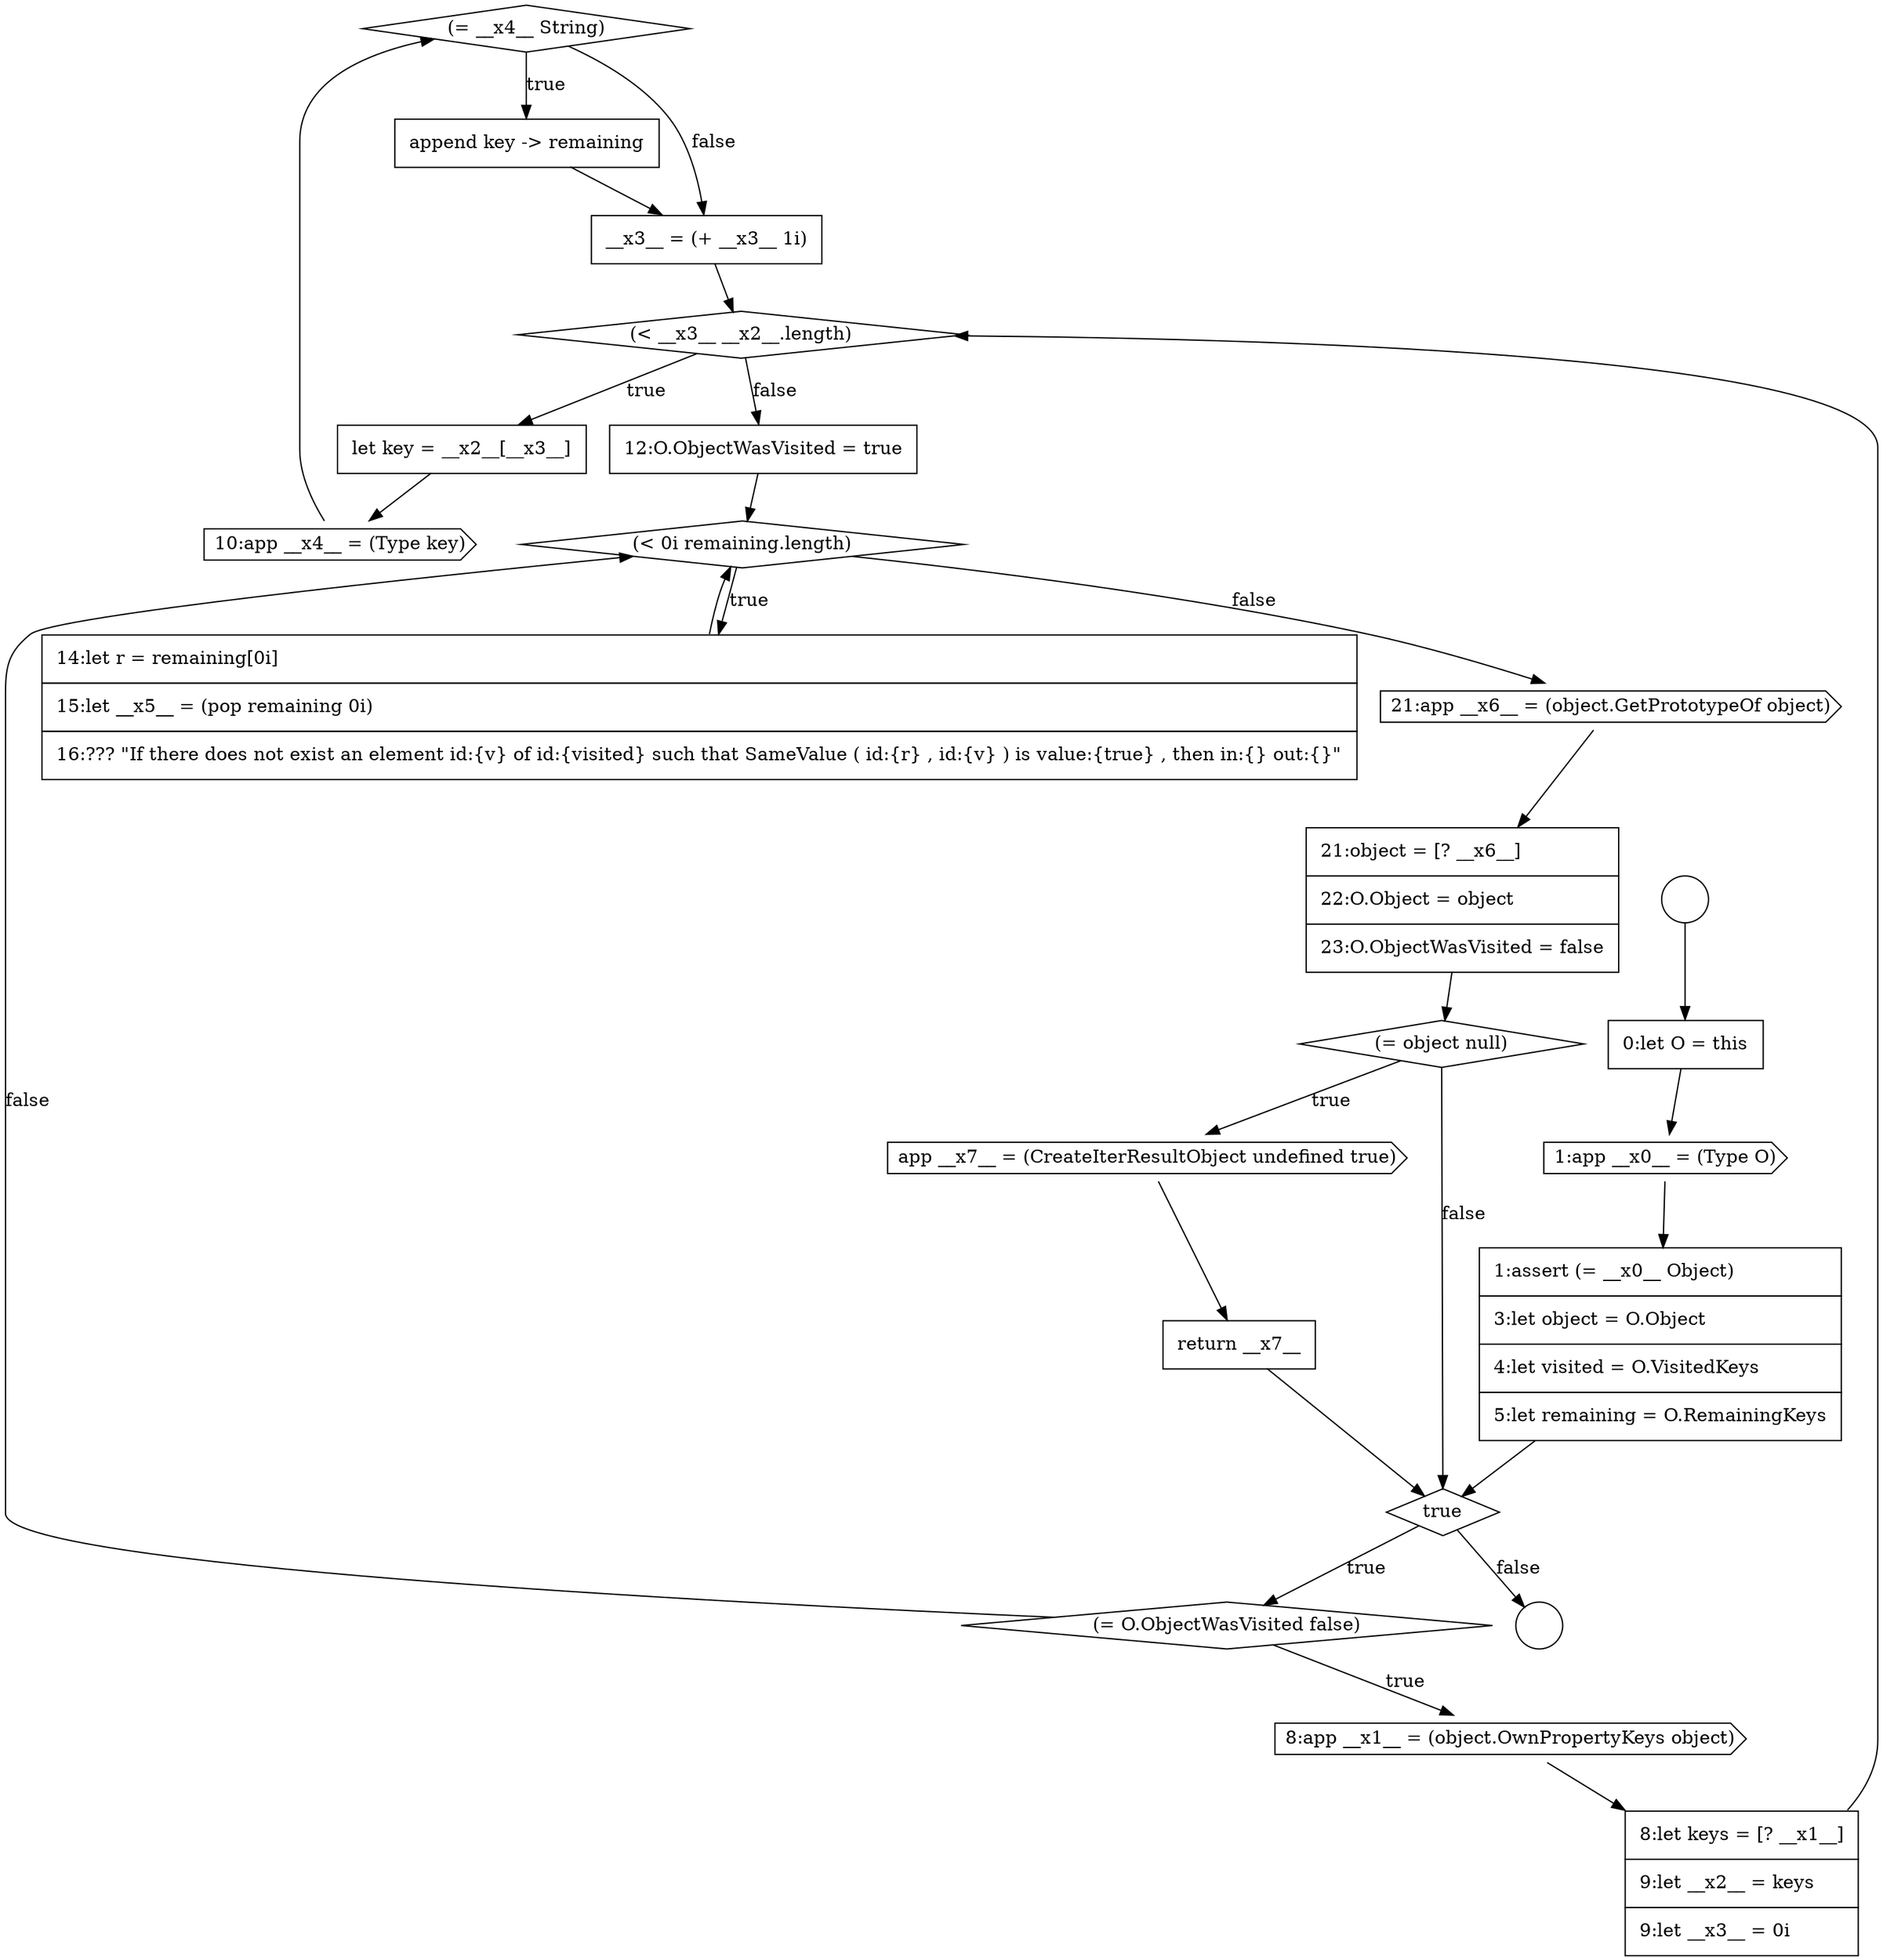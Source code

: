 digraph {
  node7798 [shape=diamond, label=<<font color="black">(= __x4__ String)</font>> color="black" fillcolor="white" style=filled]
  node7793 [shape=cds, label=<<font color="black">8:app __x1__ = (object.OwnPropertyKeys object)</font>> color="black" fillcolor="white" style=filled]
  node7790 [shape=none, margin=0, label=<<font color="black">
    <table border="0" cellborder="1" cellspacing="0" cellpadding="10">
      <tr><td align="left">1:assert (= __x0__ Object)</td></tr>
      <tr><td align="left">3:let object = O.Object</td></tr>
      <tr><td align="left">4:let visited = O.VisitedKeys</td></tr>
      <tr><td align="left">5:let remaining = O.RemainingKeys</td></tr>
    </table>
  </font>> color="black" fillcolor="white" style=filled]
  node7803 [shape=none, margin=0, label=<<font color="black">
    <table border="0" cellborder="1" cellspacing="0" cellpadding="10">
      <tr><td align="left">14:let r = remaining[0i]</td></tr>
      <tr><td align="left">15:let __x5__ = (pop remaining 0i)</td></tr>
      <tr><td align="left">16:??? &quot;If there does not exist an element id:{v} of id:{visited} such that SameValue ( id:{r} , id:{v} ) is value:{true} , then in:{} out:{}&quot;</td></tr>
    </table>
  </font>> color="black" fillcolor="white" style=filled]
  node7807 [shape=cds, label=<<font color="black">app __x7__ = (CreateIterResultObject undefined true)</font>> color="black" fillcolor="white" style=filled]
  node7794 [shape=none, margin=0, label=<<font color="black">
    <table border="0" cellborder="1" cellspacing="0" cellpadding="10">
      <tr><td align="left">8:let keys = [? __x1__]</td></tr>
      <tr><td align="left">9:let __x2__ = keys</td></tr>
      <tr><td align="left">9:let __x3__ = 0i</td></tr>
    </table>
  </font>> color="black" fillcolor="white" style=filled]
  node7799 [shape=none, margin=0, label=<<font color="black">
    <table border="0" cellborder="1" cellspacing="0" cellpadding="10">
      <tr><td align="left">append key -&gt; remaining</td></tr>
    </table>
  </font>> color="black" fillcolor="white" style=filled]
  node7806 [shape=diamond, label=<<font color="black">(= object null)</font>> color="black" fillcolor="white" style=filled]
  node7789 [shape=cds, label=<<font color="black">1:app __x0__ = (Type O)</font>> color="black" fillcolor="white" style=filled]
  node7802 [shape=diamond, label=<<font color="black">(&lt; 0i remaining.length)</font>> color="black" fillcolor="white" style=filled]
  node7805 [shape=none, margin=0, label=<<font color="black">
    <table border="0" cellborder="1" cellspacing="0" cellpadding="10">
      <tr><td align="left">21:object = [? __x6__]</td></tr>
      <tr><td align="left">22:O.Object = object</td></tr>
      <tr><td align="left">23:O.ObjectWasVisited = false</td></tr>
    </table>
  </font>> color="black" fillcolor="white" style=filled]
  node7788 [shape=none, margin=0, label=<<font color="black">
    <table border="0" cellborder="1" cellspacing="0" cellpadding="10">
      <tr><td align="left">0:let O = this</td></tr>
    </table>
  </font>> color="black" fillcolor="white" style=filled]
  node7801 [shape=none, margin=0, label=<<font color="black">
    <table border="0" cellborder="1" cellspacing="0" cellpadding="10">
      <tr><td align="left">12:O.ObjectWasVisited = true</td></tr>
    </table>
  </font>> color="black" fillcolor="white" style=filled]
  node7796 [shape=none, margin=0, label=<<font color="black">
    <table border="0" cellborder="1" cellspacing="0" cellpadding="10">
      <tr><td align="left">let key = __x2__[__x3__]</td></tr>
    </table>
  </font>> color="black" fillcolor="white" style=filled]
  node7797 [shape=cds, label=<<font color="black">10:app __x4__ = (Type key)</font>> color="black" fillcolor="white" style=filled]
  node7804 [shape=cds, label=<<font color="black">21:app __x6__ = (object.GetPrototypeOf object)</font>> color="black" fillcolor="white" style=filled]
  node7787 [shape=circle label=" " color="black" fillcolor="white" style=filled]
  node7808 [shape=none, margin=0, label=<<font color="black">
    <table border="0" cellborder="1" cellspacing="0" cellpadding="10">
      <tr><td align="left">return __x7__</td></tr>
    </table>
  </font>> color="black" fillcolor="white" style=filled]
  node7791 [shape=diamond, label=<<font color="black">true</font>> color="black" fillcolor="white" style=filled]
  node7792 [shape=diamond, label=<<font color="black">(= O.ObjectWasVisited false)</font>> color="black" fillcolor="white" style=filled]
  node7786 [shape=circle label=" " color="black" fillcolor="white" style=filled]
  node7795 [shape=diamond, label=<<font color="black">(&lt; __x3__ __x2__.length)</font>> color="black" fillcolor="white" style=filled]
  node7800 [shape=none, margin=0, label=<<font color="black">
    <table border="0" cellborder="1" cellspacing="0" cellpadding="10">
      <tr><td align="left">__x3__ = (+ __x3__ 1i)</td></tr>
    </table>
  </font>> color="black" fillcolor="white" style=filled]
  node7789 -> node7790 [ color="black"]
  node7788 -> node7789 [ color="black"]
  node7808 -> node7791 [ color="black"]
  node7796 -> node7797 [ color="black"]
  node7792 -> node7793 [label=<<font color="black">true</font>> color="black"]
  node7792 -> node7802 [label=<<font color="black">false</font>> color="black"]
  node7798 -> node7799 [label=<<font color="black">true</font>> color="black"]
  node7798 -> node7800 [label=<<font color="black">false</font>> color="black"]
  node7800 -> node7795 [ color="black"]
  node7804 -> node7805 [ color="black"]
  node7793 -> node7794 [ color="black"]
  node7806 -> node7807 [label=<<font color="black">true</font>> color="black"]
  node7806 -> node7791 [label=<<font color="black">false</font>> color="black"]
  node7801 -> node7802 [ color="black"]
  node7786 -> node7788 [ color="black"]
  node7794 -> node7795 [ color="black"]
  node7802 -> node7803 [label=<<font color="black">true</font>> color="black"]
  node7802 -> node7804 [label=<<font color="black">false</font>> color="black"]
  node7791 -> node7792 [label=<<font color="black">true</font>> color="black"]
  node7791 -> node7787 [label=<<font color="black">false</font>> color="black"]
  node7803 -> node7802 [ color="black"]
  node7795 -> node7796 [label=<<font color="black">true</font>> color="black"]
  node7795 -> node7801 [label=<<font color="black">false</font>> color="black"]
  node7790 -> node7791 [ color="black"]
  node7797 -> node7798 [ color="black"]
  node7799 -> node7800 [ color="black"]
  node7807 -> node7808 [ color="black"]
  node7805 -> node7806 [ color="black"]
}
